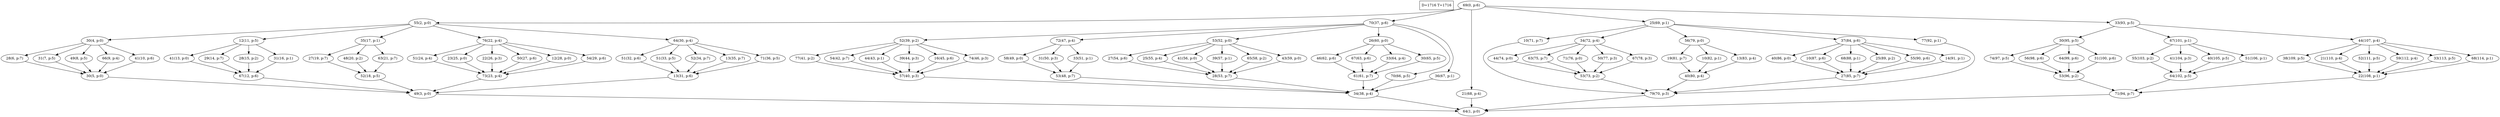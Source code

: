 digraph Task {
i [shape=box, label="D=1716 T=1716"]; 
0 [label="69(0, p:6)"];
1 [label="64(1, p:0)"];
2 [label="55(2, p:0)"];
3 [label="49(3, p:0)"];
4 [label="30(4, p:0)"];
5 [label="30(5, p:0)"];
6 [label="28(6, p:7)"];
7 [label="31(7, p:5)"];
8 [label="49(8, p:5)"];
9 [label="66(9, p:4)"];
10 [label="41(10, p:6)"];
11 [label="12(11, p:5)"];
12 [label="67(12, p:6)"];
13 [label="41(13, p:0)"];
14 [label="29(14, p:7)"];
15 [label="28(15, p:2)"];
16 [label="31(16, p:1)"];
17 [label="35(17, p:1)"];
18 [label="52(18, p:5)"];
19 [label="27(19, p:7)"];
20 [label="48(20, p:2)"];
21 [label="63(21, p:7)"];
22 [label="76(22, p:4)"];
23 [label="73(23, p:4)"];
24 [label="51(24, p:4)"];
25 [label="23(25, p:0)"];
26 [label="22(26, p:3)"];
27 [label="50(27, p:6)"];
28 [label="12(28, p:0)"];
29 [label="54(29, p:6)"];
30 [label="64(30, p:4)"];
31 [label="13(31, p:6)"];
32 [label="51(32, p:6)"];
33 [label="51(33, p:5)"];
34 [label="52(34, p:7)"];
35 [label="13(35, p:7)"];
36 [label="71(36, p:5)"];
37 [label="70(37, p:6)"];
38 [label="34(38, p:4)"];
39 [label="52(39, p:2)"];
40 [label="57(40, p:3)"];
41 [label="77(41, p:2)"];
42 [label="54(42, p:7)"];
43 [label="44(43, p:1)"];
44 [label="39(44, p:3)"];
45 [label="16(45, p:6)"];
46 [label="74(46, p:3)"];
47 [label="72(47, p:4)"];
48 [label="53(48, p:7)"];
49 [label="58(49, p:0)"];
50 [label="31(50, p:3)"];
51 [label="33(51, p:1)"];
52 [label="53(52, p:0)"];
53 [label="28(53, p:7)"];
54 [label="27(54, p:6)"];
55 [label="25(55, p:4)"];
56 [label="41(56, p:0)"];
57 [label="39(57, p:1)"];
58 [label="65(58, p:2)"];
59 [label="43(59, p:0)"];
60 [label="26(60, p:0)"];
61 [label="61(61, p:7)"];
62 [label="46(62, p:6)"];
63 [label="67(63, p:6)"];
64 [label="33(64, p:4)"];
65 [label="30(65, p:5)"];
66 [label="70(66, p:5)"];
67 [label="36(67, p:1)"];
68 [label="21(68, p:4)"];
69 [label="25(69, p:1)"];
70 [label="79(70, p:3)"];
71 [label="10(71, p:7)"];
72 [label="34(72, p:4)"];
73 [label="53(73, p:2)"];
74 [label="44(74, p:0)"];
75 [label="63(75, p:7)"];
76 [label="71(76, p:0)"];
77 [label="50(77, p:3)"];
78 [label="67(78, p:3)"];
79 [label="56(79, p:0)"];
80 [label="40(80, p:4)"];
81 [label="19(81, p:7)"];
82 [label="10(82, p:1)"];
83 [label="13(83, p:4)"];
84 [label="37(84, p:6)"];
85 [label="27(85, p:7)"];
86 [label="40(86, p:0)"];
87 [label="10(87, p:6)"];
88 [label="68(88, p:1)"];
89 [label="25(89, p:2)"];
90 [label="55(90, p:6)"];
91 [label="14(91, p:1)"];
92 [label="77(92, p:1)"];
93 [label="33(93, p:5)"];
94 [label="71(94, p:7)"];
95 [label="30(95, p:5)"];
96 [label="53(96, p:2)"];
97 [label="74(97, p:5)"];
98 [label="56(98, p:6)"];
99 [label="64(99, p:6)"];
100 [label="31(100, p:6)"];
101 [label="67(101, p:1)"];
102 [label="64(102, p:5)"];
103 [label="55(103, p:2)"];
104 [label="41(104, p:3)"];
105 [label="40(105, p:5)"];
106 [label="51(106, p:1)"];
107 [label="44(107, p:4)"];
108 [label="22(108, p:1)"];
109 [label="38(109, p:5)"];
110 [label="21(110, p:4)"];
111 [label="52(111, p:5)"];
112 [label="59(112, p:4)"];
113 [label="33(113, p:5)"];
114 [label="68(114, p:1)"];
0 -> 2;
0 -> 37;
0 -> 68;
0 -> 69;
0 -> 93;
2 -> 4;
2 -> 11;
2 -> 17;
2 -> 22;
2 -> 30;
3 -> 1;
4 -> 6;
4 -> 7;
4 -> 8;
4 -> 9;
4 -> 10;
5 -> 3;
6 -> 5;
7 -> 5;
8 -> 5;
9 -> 5;
10 -> 5;
11 -> 13;
11 -> 14;
11 -> 15;
11 -> 16;
12 -> 3;
13 -> 12;
14 -> 12;
15 -> 12;
16 -> 12;
17 -> 19;
17 -> 20;
17 -> 21;
18 -> 3;
19 -> 18;
20 -> 18;
21 -> 18;
22 -> 24;
22 -> 25;
22 -> 26;
22 -> 27;
22 -> 28;
22 -> 29;
23 -> 3;
24 -> 23;
25 -> 23;
26 -> 23;
27 -> 23;
28 -> 23;
29 -> 23;
30 -> 32;
30 -> 33;
30 -> 34;
30 -> 35;
30 -> 36;
31 -> 3;
32 -> 31;
33 -> 31;
34 -> 31;
35 -> 31;
36 -> 31;
37 -> 39;
37 -> 47;
37 -> 52;
37 -> 60;
37 -> 66;
37 -> 67;
38 -> 1;
39 -> 41;
39 -> 42;
39 -> 43;
39 -> 44;
39 -> 45;
39 -> 46;
40 -> 38;
41 -> 40;
42 -> 40;
43 -> 40;
44 -> 40;
45 -> 40;
46 -> 40;
47 -> 49;
47 -> 50;
47 -> 51;
48 -> 38;
49 -> 48;
50 -> 48;
51 -> 48;
52 -> 54;
52 -> 55;
52 -> 56;
52 -> 57;
52 -> 58;
52 -> 59;
53 -> 38;
54 -> 53;
55 -> 53;
56 -> 53;
57 -> 53;
58 -> 53;
59 -> 53;
60 -> 62;
60 -> 63;
60 -> 64;
60 -> 65;
61 -> 38;
62 -> 61;
63 -> 61;
64 -> 61;
65 -> 61;
66 -> 38;
67 -> 38;
68 -> 1;
69 -> 71;
69 -> 72;
69 -> 79;
69 -> 84;
69 -> 92;
70 -> 1;
71 -> 70;
72 -> 74;
72 -> 75;
72 -> 76;
72 -> 77;
72 -> 78;
73 -> 70;
74 -> 73;
75 -> 73;
76 -> 73;
77 -> 73;
78 -> 73;
79 -> 81;
79 -> 82;
79 -> 83;
80 -> 70;
81 -> 80;
82 -> 80;
83 -> 80;
84 -> 86;
84 -> 87;
84 -> 88;
84 -> 89;
84 -> 90;
84 -> 91;
85 -> 70;
86 -> 85;
87 -> 85;
88 -> 85;
89 -> 85;
90 -> 85;
91 -> 85;
92 -> 70;
93 -> 95;
93 -> 101;
93 -> 107;
94 -> 1;
95 -> 97;
95 -> 98;
95 -> 99;
95 -> 100;
96 -> 94;
97 -> 96;
98 -> 96;
99 -> 96;
100 -> 96;
101 -> 103;
101 -> 104;
101 -> 105;
101 -> 106;
102 -> 94;
103 -> 102;
104 -> 102;
105 -> 102;
106 -> 102;
107 -> 109;
107 -> 110;
107 -> 111;
107 -> 112;
107 -> 113;
107 -> 114;
108 -> 94;
109 -> 108;
110 -> 108;
111 -> 108;
112 -> 108;
113 -> 108;
114 -> 108;
}